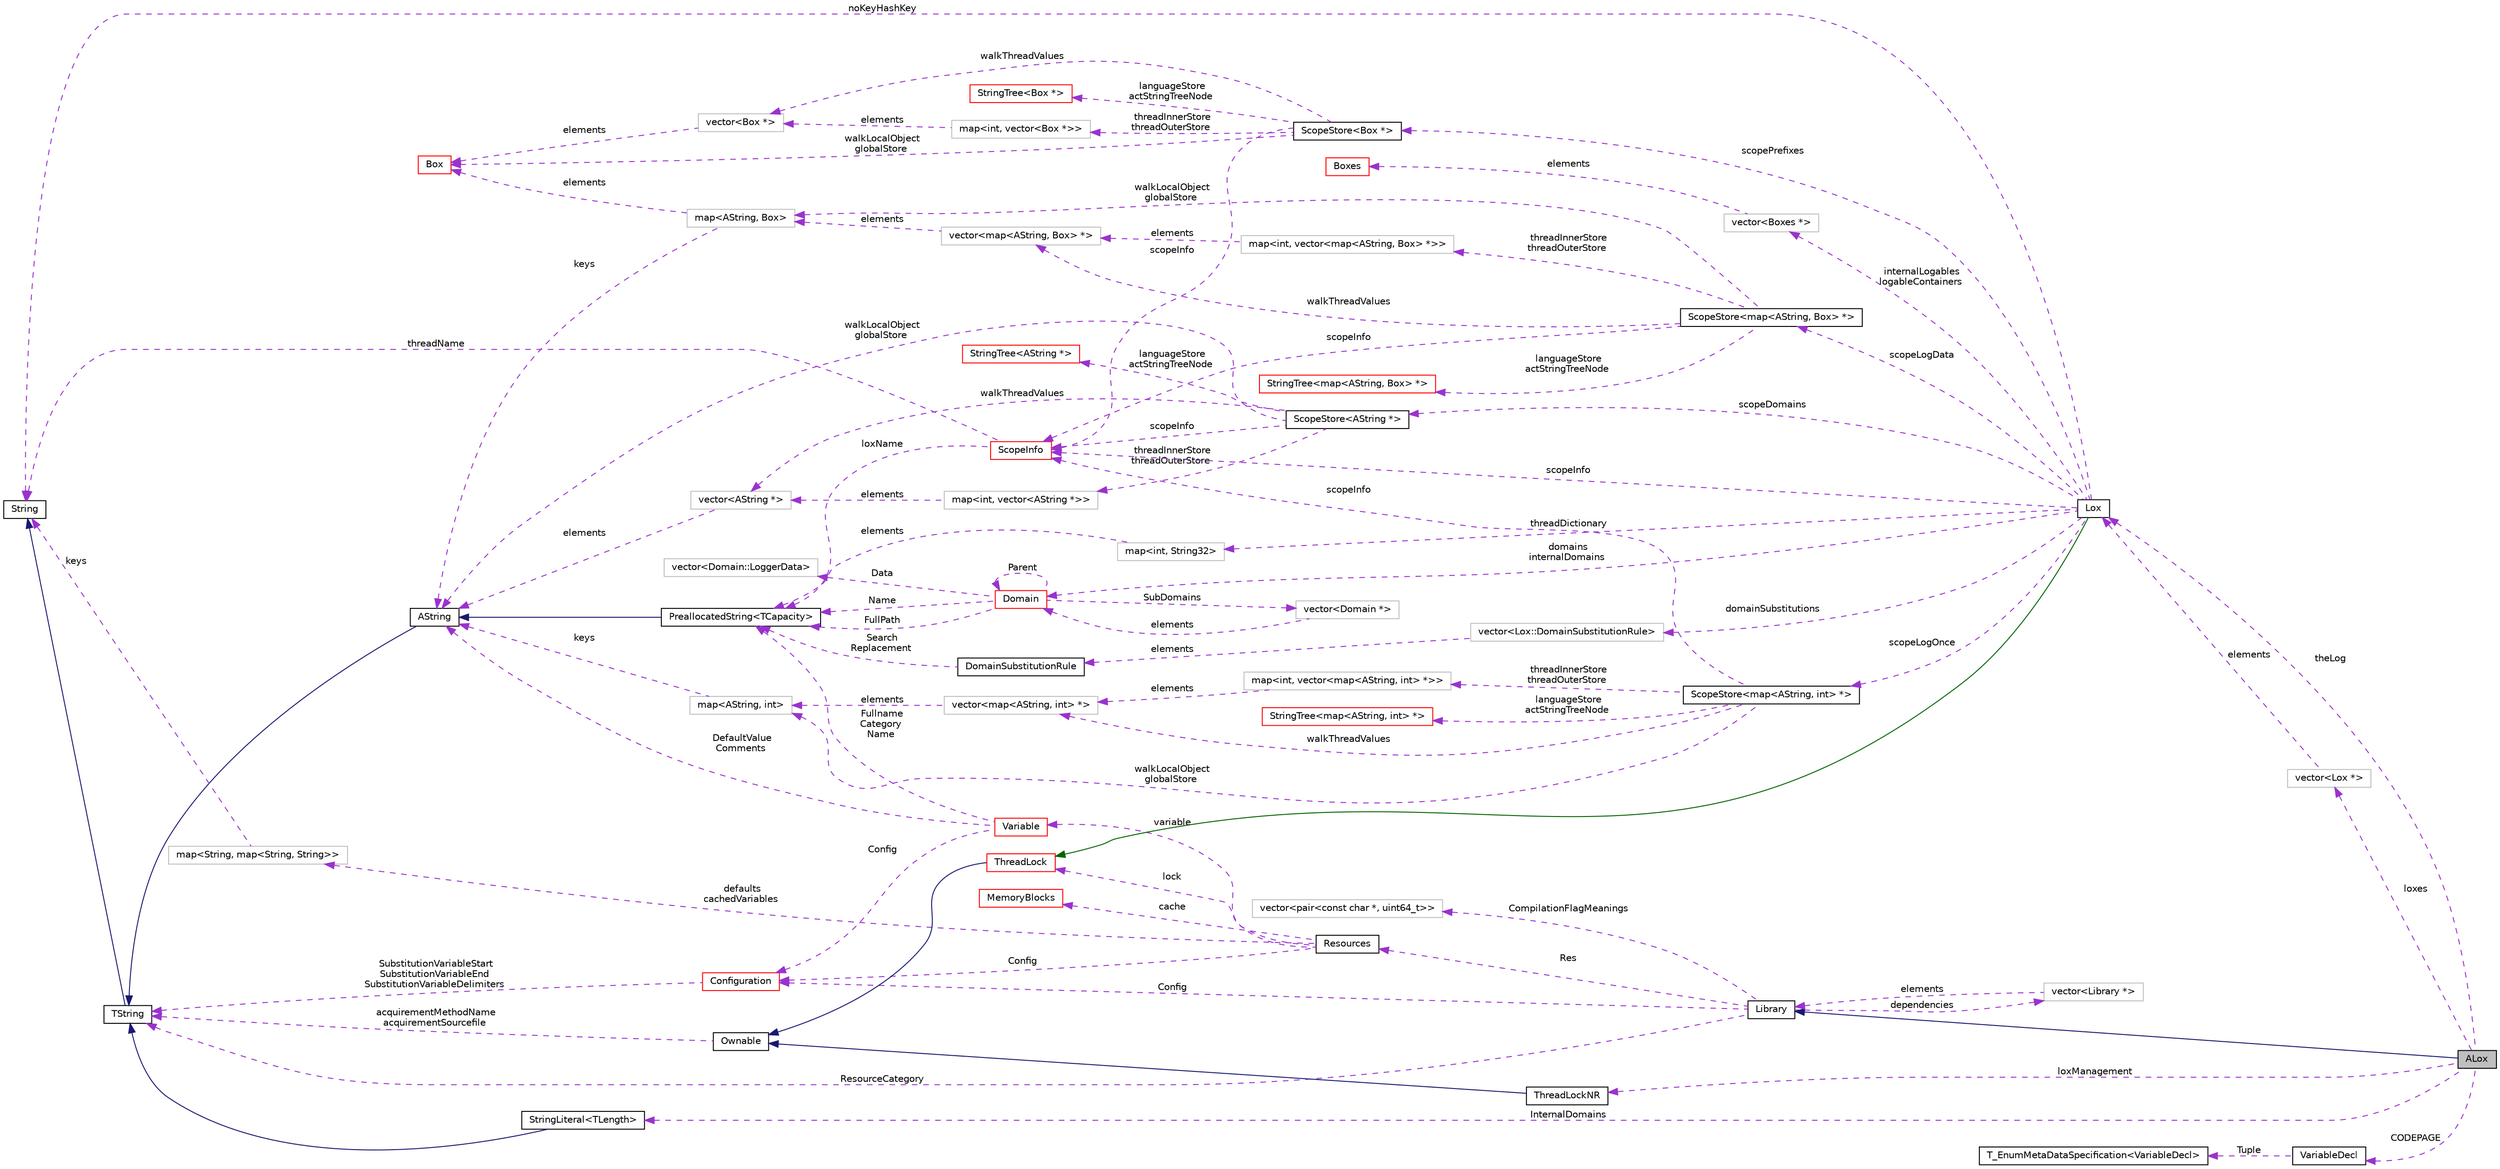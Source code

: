 digraph "ALox"
{
  edge [fontname="Helvetica",fontsize="10",labelfontname="Helvetica",labelfontsize="10"];
  node [fontname="Helvetica",fontsize="10",shape=record];
  rankdir="LR";
  Node2 [label="ALox",height=0.2,width=0.4,color="black", fillcolor="grey75", style="filled", fontcolor="black"];
  Node27 [label="map\<String, map\<String, String\>\>",height=0.2,width=0.4,color="grey75", fillcolor="white", style="filled"];
  Node28 [label="vector\<Library *\>",height=0.2,width=0.4,color="grey75", fillcolor="white", style="filled"];
  Node29 [label="vector\<pair\<const char *, uint64_t\>\>",height=0.2,width=0.4,color="grey75", fillcolor="white", style="filled"];
  Node32 [label="ScopeStore\<map\<AString, Box\> *\>",height=0.2,width=0.4,color="black", fillcolor="white", style="filled",URL="$classaworx_1_1lox_1_1core_1_1ScopeStore.html"];
  Node44 [label="map\<int, vector\<map\<AString, Box\> *\>\>",height=0.2,width=0.4,color="grey75", fillcolor="white", style="filled"];
  Node45 [label="vector\<map\<AString, Box\> *\>",height=0.2,width=0.4,color="grey75", fillcolor="white", style="filled"];
  Node46 [label="map\<AString, Box\>",height=0.2,width=0.4,color="grey75", fillcolor="white", style="filled"];
  Node50 [label="StringTree\<map\<AString, Box\> *\>",height=0.2,width=0.4,color="red", fillcolor="white", style="filled",URL="$classaworx_1_1lib_1_1util_1_1StringTree.html"];
  Node52 [label="ScopeStore\<AString *\>",height=0.2,width=0.4,color="black", fillcolor="white", style="filled",URL="$classaworx_1_1lox_1_1core_1_1ScopeStore.html"];
  Node53 [label="StringTree\<AString *\>",height=0.2,width=0.4,color="red", fillcolor="white", style="filled",URL="$classaworx_1_1lib_1_1util_1_1StringTree.html"];
  Node54 [label="vector\<AString *\>",height=0.2,width=0.4,color="grey75", fillcolor="white", style="filled"];
  Node55 [label="map\<int, vector\<AString *\>\>",height=0.2,width=0.4,color="grey75", fillcolor="white", style="filled"];
  Node56 [label="ScopeStore\<Box *\>",height=0.2,width=0.4,color="black", fillcolor="white", style="filled",URL="$classaworx_1_1lox_1_1core_1_1ScopeStore.html"];
  Node57 [label="StringTree\<Box *\>",height=0.2,width=0.4,color="red", fillcolor="white", style="filled",URL="$classaworx_1_1lib_1_1util_1_1StringTree.html"];
  Node58 [label="vector\<Box *\>",height=0.2,width=0.4,color="grey75", fillcolor="white", style="filled"];
  Node59 [label="map\<int, vector\<Box *\>\>",height=0.2,width=0.4,color="grey75", fillcolor="white", style="filled"];
  Node60 [label="map\<int, String32\>",height=0.2,width=0.4,color="grey75", fillcolor="white", style="filled"];
  Node61 [label="vector\<Lox::DomainSubstitutionRule\>",height=0.2,width=0.4,color="grey75", fillcolor="white", style="filled"];
  Node63 [label="ScopeStore\<map\<AString, int\> *\>",height=0.2,width=0.4,color="black", fillcolor="white", style="filled",URL="$classaworx_1_1lox_1_1core_1_1ScopeStore.html"];
  Node64 [label="map\<int, vector\<map\<AString, int\> *\>\>",height=0.2,width=0.4,color="grey75", fillcolor="white", style="filled"];
  Node65 [label="vector\<map\<AString, int\> *\>",height=0.2,width=0.4,color="grey75", fillcolor="white", style="filled"];
  Node66 [label="map\<AString, int\>",height=0.2,width=0.4,color="grey75", fillcolor="white", style="filled"];
  Node67 [label="StringTree\<map\<AString, int\> *\>",height=0.2,width=0.4,color="red", fillcolor="white", style="filled",URL="$classaworx_1_1lib_1_1util_1_1StringTree.html"];
  Node68 [label="vector\<Boxes *\>",height=0.2,width=0.4,color="grey75", fillcolor="white", style="filled"];
  Node72 [label="vector\<Domain::LoggerData\>",height=0.2,width=0.4,color="grey75", fillcolor="white", style="filled"];
  Node77 [label="vector\<Domain *\>",height=0.2,width=0.4,color="grey75", fillcolor="white", style="filled"];
  Node79 [label="vector\<Lox *\>",height=0.2,width=0.4,color="grey75", fillcolor="white", style="filled"];
  Node81 [label="T_EnumMetaDataSpecification\<VariableDecl\>",height=0.2,width=0.4,color="black", fillcolor="white", style="filled",URL="$structaworx_1_1lib_1_1lang_1_1T__EnumMetaDataSpecification.html"];
  Node13 [label="PreallocatedString\<TCapacity\>",height=0.2,width=0.4,color="black", fillcolor="white", style="filled",URL="$classaworx_1_1lib_1_1strings_1_1PreallocatedString.html"];
  Node82 [label="StringLiteral\<TLength\>",height=0.2,width=0.4,color="black", fillcolor="white", style="filled",URL="$classaworx_1_1lib_1_1strings_1_1StringLiteral.html"];
  Node3 -> Node2 [dir="back",color="midnightblue",fontsize="10",style="solid",fontname="Helvetica"];
  Node3 -> Node28 [dir="back",color="darkorchid3",fontsize="10",style="dashed",label=" elements" ,fontname="Helvetica"];
  Node4 -> Node3 [dir="back",color="darkorchid3",fontsize="10",style="dashed",label=" ResourceCategory" ,fontname="Helvetica"];
  Node4 -> Node12 [dir="back",color="midnightblue",fontsize="10",style="solid",fontname="Helvetica"];
  Node4 -> Node15 [dir="back",color="darkorchid3",fontsize="10",style="dashed",label=" SubstitutionVariableStart\nSubstitutionVariableEnd\nSubstitutionVariableDelimiters" ,fontname="Helvetica"];
  Node4 -> Node18 [dir="back",color="darkorchid3",fontsize="10",style="dashed",label=" acquirementMethodName\nacquirementSourcefile" ,fontname="Helvetica"];
  Node4 -> Node82 [dir="back",color="midnightblue",fontsize="10",style="solid",fontname="Helvetica"];
  Node5 -> Node4 [dir="back",color="midnightblue",fontsize="10",style="solid",fontname="Helvetica"];
  Node5 -> Node27 [dir="back",color="darkorchid3",fontsize="10",style="dashed",label=" keys" ,fontname="Helvetica"];
  Node5 -> Node31 [dir="back",color="darkorchid3",fontsize="10",style="dashed",label=" noKeyHashKey" ,fontname="Helvetica"];
  Node5 -> Node33 [dir="back",color="darkorchid3",fontsize="10",style="dashed",label=" threadName" ,fontname="Helvetica"];
  Node6 -> Node3 [dir="back",color="darkorchid3",fontsize="10",style="dashed",label=" Res" ,fontname="Helvetica"];
  Node7 -> Node6 [dir="back",color="darkorchid3",fontsize="10",style="dashed",label=" cache" ,fontname="Helvetica"];
  Node10 -> Node6 [dir="back",color="darkorchid3",fontsize="10",style="dashed",label=" variable" ,fontname="Helvetica"];
  Node12 -> Node10 [dir="back",color="darkorchid3",fontsize="10",style="dashed",label=" DefaultValue\nComments" ,fontname="Helvetica"];
  Node12 -> Node13 [dir="back",color="midnightblue",fontsize="10",style="solid",fontname="Helvetica"];
  Node12 -> Node46 [dir="back",color="darkorchid3",fontsize="10",style="dashed",label=" keys" ,fontname="Helvetica"];
  Node12 -> Node52 [dir="back",color="darkorchid3",fontsize="10",style="dashed",label=" walkLocalObject\nglobalStore" ,fontname="Helvetica"];
  Node12 -> Node54 [dir="back",color="darkorchid3",fontsize="10",style="dashed",label=" elements" ,fontname="Helvetica"];
  Node12 -> Node66 [dir="back",color="darkorchid3",fontsize="10",style="dashed",label=" keys" ,fontname="Helvetica"];
  Node13 -> Node10 [dir="back",color="darkorchid3",fontsize="10",style="dashed",label=" Fullname\nCategory\nName" ,fontname="Helvetica"];
  Node13 -> Node33 [dir="back",color="darkorchid3",fontsize="10",style="dashed",label=" loxName" ,fontname="Helvetica"];
  Node13 -> Node60 [dir="back",color="darkorchid3",fontsize="10",style="dashed",label=" elements" ,fontname="Helvetica"];
  Node13 -> Node62 [dir="back",color="darkorchid3",fontsize="10",style="dashed",label=" Search\nReplacement" ,fontname="Helvetica"];
  Node13 -> Node71 [dir="back",color="darkorchid3",fontsize="10",style="dashed",label=" Name" ,fontname="Helvetica"];
  Node13 -> Node71 [dir="back",color="darkorchid3",fontsize="10",style="dashed",label=" FullPath" ,fontname="Helvetica"];
  Node15 -> Node3 [dir="back",color="darkorchid3",fontsize="10",style="dashed",label=" Config" ,fontname="Helvetica"];
  Node15 -> Node6 [dir="back",color="darkorchid3",fontsize="10",style="dashed",label=" Config" ,fontname="Helvetica"];
  Node15 -> Node10 [dir="back",color="darkorchid3",fontsize="10",style="dashed",label=" Config" ,fontname="Helvetica"];
  Node17 -> Node6 [dir="back",color="darkorchid3",fontsize="10",style="dashed",label=" lock" ,fontname="Helvetica"];
  Node17 -> Node31 [dir="back",color="darkgreen",fontsize="10",style="solid",fontname="Helvetica"];
  Node18 -> Node17 [dir="back",color="midnightblue",fontsize="10",style="solid",fontname="Helvetica"];
  Node18 -> Node30 [dir="back",color="midnightblue",fontsize="10",style="solid",fontname="Helvetica"];
  Node27 -> Node6 [dir="back",color="darkorchid3",fontsize="10",style="dashed",label=" defaults\ncachedVariables" ,fontname="Helvetica"];
  Node28 -> Node3 [dir="back",color="darkorchid3",fontsize="10",style="dashed",label=" dependencies" ,fontname="Helvetica"];
  Node29 -> Node3 [dir="back",color="darkorchid3",fontsize="10",style="dashed",label=" CompilationFlagMeanings" ,fontname="Helvetica"];
  Node30 -> Node2 [dir="back",color="darkorchid3",fontsize="10",style="dashed",label=" loxManagement" ,fontname="Helvetica"];
  Node31 -> Node2 [dir="back",color="darkorchid3",fontsize="10",style="dashed",label=" theLog" ,fontname="Helvetica"];
  Node31 -> Node79 [dir="back",color="darkorchid3",fontsize="10",style="dashed",label=" elements" ,fontname="Helvetica"];
  Node32 -> Node31 [dir="back",color="darkorchid3",fontsize="10",style="dashed",label=" scopeLogData" ,fontname="Helvetica"];
  Node33 -> Node31 [dir="back",color="darkorchid3",fontsize="10",style="dashed",label=" scopeInfo" ,fontname="Helvetica"];
  Node33 -> Node32 [dir="back",color="darkorchid3",fontsize="10",style="dashed",label=" scopeInfo" ,fontname="Helvetica"];
  Node33 -> Node52 [dir="back",color="darkorchid3",fontsize="10",style="dashed",label=" scopeInfo" ,fontname="Helvetica"];
  Node33 -> Node56 [dir="back",color="darkorchid3",fontsize="10",style="dashed",label=" scopeInfo" ,fontname="Helvetica"];
  Node33 -> Node63 [dir="back",color="darkorchid3",fontsize="10",style="dashed",label=" scopeInfo" ,fontname="Helvetica"];
  Node44 -> Node32 [dir="back",color="darkorchid3",fontsize="10",style="dashed",label=" threadInnerStore\nthreadOuterStore" ,fontname="Helvetica"];
  Node45 -> Node32 [dir="back",color="darkorchid3",fontsize="10",style="dashed",label=" walkThreadValues" ,fontname="Helvetica"];
  Node45 -> Node44 [dir="back",color="darkorchid3",fontsize="10",style="dashed",label=" elements" ,fontname="Helvetica"];
  Node46 -> Node32 [dir="back",color="darkorchid3",fontsize="10",style="dashed",label=" walkLocalObject\nglobalStore" ,fontname="Helvetica"];
  Node46 -> Node45 [dir="back",color="darkorchid3",fontsize="10",style="dashed",label=" elements" ,fontname="Helvetica"];
  Node47 -> Node46 [dir="back",color="darkorchid3",fontsize="10",style="dashed",label=" elements" ,fontname="Helvetica"];
  Node47 -> Node56 [dir="back",color="darkorchid3",fontsize="10",style="dashed",label=" walkLocalObject\nglobalStore" ,fontname="Helvetica"];
  Node47 -> Node58 [dir="back",color="darkorchid3",fontsize="10",style="dashed",label=" elements" ,fontname="Helvetica"];
  Node50 -> Node32 [dir="back",color="darkorchid3",fontsize="10",style="dashed",label=" languageStore\nactStringTreeNode" ,fontname="Helvetica"];
  Node52 -> Node31 [dir="back",color="darkorchid3",fontsize="10",style="dashed",label=" scopeDomains" ,fontname="Helvetica"];
  Node53 -> Node52 [dir="back",color="darkorchid3",fontsize="10",style="dashed",label=" languageStore\nactStringTreeNode" ,fontname="Helvetica"];
  Node54 -> Node52 [dir="back",color="darkorchid3",fontsize="10",style="dashed",label=" walkThreadValues" ,fontname="Helvetica"];
  Node54 -> Node55 [dir="back",color="darkorchid3",fontsize="10",style="dashed",label=" elements" ,fontname="Helvetica"];
  Node55 -> Node52 [dir="back",color="darkorchid3",fontsize="10",style="dashed",label=" threadInnerStore\nthreadOuterStore" ,fontname="Helvetica"];
  Node56 -> Node31 [dir="back",color="darkorchid3",fontsize="10",style="dashed",label=" scopePrefixes" ,fontname="Helvetica"];
  Node57 -> Node56 [dir="back",color="darkorchid3",fontsize="10",style="dashed",label=" languageStore\nactStringTreeNode" ,fontname="Helvetica"];
  Node58 -> Node56 [dir="back",color="darkorchid3",fontsize="10",style="dashed",label=" walkThreadValues" ,fontname="Helvetica"];
  Node58 -> Node59 [dir="back",color="darkorchid3",fontsize="10",style="dashed",label=" elements" ,fontname="Helvetica"];
  Node59 -> Node56 [dir="back",color="darkorchid3",fontsize="10",style="dashed",label=" threadInnerStore\nthreadOuterStore" ,fontname="Helvetica"];
  Node60 -> Node31 [dir="back",color="darkorchid3",fontsize="10",style="dashed",label=" threadDictionary" ,fontname="Helvetica"];
  Node61 -> Node31 [dir="back",color="darkorchid3",fontsize="10",style="dashed",label=" domainSubstitutions" ,fontname="Helvetica"];
  Node62 -> Node61 [dir="back",color="darkorchid3",fontsize="10",style="dashed",label=" elements" ,fontname="Helvetica"];
  Node63 -> Node31 [dir="back",color="darkorchid3",fontsize="10",style="dashed",label=" scopeLogOnce" ,fontname="Helvetica"];
  Node64 -> Node63 [dir="back",color="darkorchid3",fontsize="10",style="dashed",label=" threadInnerStore\nthreadOuterStore" ,fontname="Helvetica"];
  Node65 -> Node63 [dir="back",color="darkorchid3",fontsize="10",style="dashed",label=" walkThreadValues" ,fontname="Helvetica"];
  Node65 -> Node64 [dir="back",color="darkorchid3",fontsize="10",style="dashed",label=" elements" ,fontname="Helvetica"];
  Node66 -> Node63 [dir="back",color="darkorchid3",fontsize="10",style="dashed",label=" walkLocalObject\nglobalStore" ,fontname="Helvetica"];
  Node66 -> Node65 [dir="back",color="darkorchid3",fontsize="10",style="dashed",label=" elements" ,fontname="Helvetica"];
  Node67 -> Node63 [dir="back",color="darkorchid3",fontsize="10",style="dashed",label=" languageStore\nactStringTreeNode" ,fontname="Helvetica"];
  Node68 -> Node31 [dir="back",color="darkorchid3",fontsize="10",style="dashed",label=" internalLogables\nlogableContainers" ,fontname="Helvetica"];
  Node69 -> Node68 [dir="back",color="darkorchid3",fontsize="10",style="dashed",label=" elements" ,fontname="Helvetica"];
  Node71 -> Node31 [dir="back",color="darkorchid3",fontsize="10",style="dashed",label=" domains\ninternalDomains" ,fontname="Helvetica"];
  Node71 -> Node71 [dir="back",color="darkorchid3",fontsize="10",style="dashed",label=" Parent" ,fontname="Helvetica"];
  Node71 -> Node77 [dir="back",color="darkorchid3",fontsize="10",style="dashed",label=" elements" ,fontname="Helvetica"];
  Node72 -> Node71 [dir="back",color="darkorchid3",fontsize="10",style="dashed",label=" Data" ,fontname="Helvetica"];
  Node77 -> Node71 [dir="back",color="darkorchid3",fontsize="10",style="dashed",label=" SubDomains" ,fontname="Helvetica"];
  Node79 -> Node2 [dir="back",color="darkorchid3",fontsize="10",style="dashed",label=" loxes" ,fontname="Helvetica"];
  Node80 -> Node2 [dir="back",color="darkorchid3",fontsize="10",style="dashed",label=" CODEPAGE" ,fontname="Helvetica"];
  Node81 -> Node80 [dir="back",color="darkorchid3",fontsize="10",style="dashed",label=" Tuple" ,fontname="Helvetica"];
  Node82 -> Node2 [dir="back",color="darkorchid3",fontsize="10",style="dashed",label=" InternalDomains" ,fontname="Helvetica"];
  Node3 [label="Library",height=0.2,width=0.4,color="black", fillcolor="white", style="filled",URL="$classaworx_1_1lib_1_1lang_1_1Library.html"];
  Node4 [label="TString",height=0.2,width=0.4,color="black", fillcolor="white", style="filled",URL="$classaworx_1_1lib_1_1strings_1_1TString.html"];
  Node5 [label="String",height=0.2,width=0.4,color="black", fillcolor="white", style="filled",URL="$classaworx_1_1lib_1_1strings_1_1String.html"];
  Node6 [label="Resources",height=0.2,width=0.4,color="black", fillcolor="white", style="filled",URL="$classaworx_1_1lib_1_1lang_1_1Resources.html"];
  Node7 [label="MemoryBlocks",height=0.2,width=0.4,color="red", fillcolor="white", style="filled",URL="$classaworx_1_1lib_1_1util_1_1MemoryBlocks.html"];
  Node10 [label="Variable",height=0.2,width=0.4,color="red", fillcolor="white", style="filled",URL="$classaworx_1_1lib_1_1config_1_1Variable.html"];
  Node12 [label="AString",height=0.2,width=0.4,color="black", fillcolor="white", style="filled",URL="$classaworx_1_1lib_1_1strings_1_1AString.html"];
  Node15 [label="Configuration",height=0.2,width=0.4,color="red", fillcolor="white", style="filled",URL="$classaworx_1_1lib_1_1config_1_1Configuration.html"];
  Node17 [label="ThreadLock",height=0.2,width=0.4,color="red", fillcolor="white", style="filled",URL="$classaworx_1_1lib_1_1threads_1_1ThreadLock.html"];
  Node18 [label="Ownable",height=0.2,width=0.4,color="black", fillcolor="white", style="filled",URL="$classaworx_1_1lib_1_1lang_1_1Ownable.html"];
  Node30 [label="ThreadLockNR",height=0.2,width=0.4,color="black", fillcolor="white", style="filled",URL="$classaworx_1_1lib_1_1threads_1_1ThreadLockNR.html"];
  Node31 [label="Lox",height=0.2,width=0.4,color="black", fillcolor="white", style="filled",URL="$classaworx_1_1lox_1_1Lox.html"];
  Node33 [label="ScopeInfo",height=0.2,width=0.4,color="red", fillcolor="white", style="filled",URL="$classaworx_1_1lox_1_1core_1_1ScopeInfo.html"];
  Node47 [label="Box",height=0.2,width=0.4,color="red", fillcolor="white", style="filled",URL="$classaworx_1_1lib_1_1boxing_1_1Box.html"];
  Node62 [label="DomainSubstitutionRule",height=0.2,width=0.4,color="black", fillcolor="white", style="filled",URL="$structaworx_1_1lox_1_1Lox_1_1DomainSubstitutionRule.html"];
  Node69 [label="Boxes",height=0.2,width=0.4,color="red", fillcolor="white", style="filled",URL="$classaworx_1_1lib_1_1boxing_1_1Boxes.html"];
  Node71 [label="Domain",height=0.2,width=0.4,color="red", fillcolor="white", style="filled",URL="$classaworx_1_1lox_1_1core_1_1Domain.html"];
  Node80 [label="VariableDecl",height=0.2,width=0.4,color="black", fillcolor="white", style="filled",URL="$structaworx_1_1lib_1_1config_1_1VariableDecl.html"];
}

